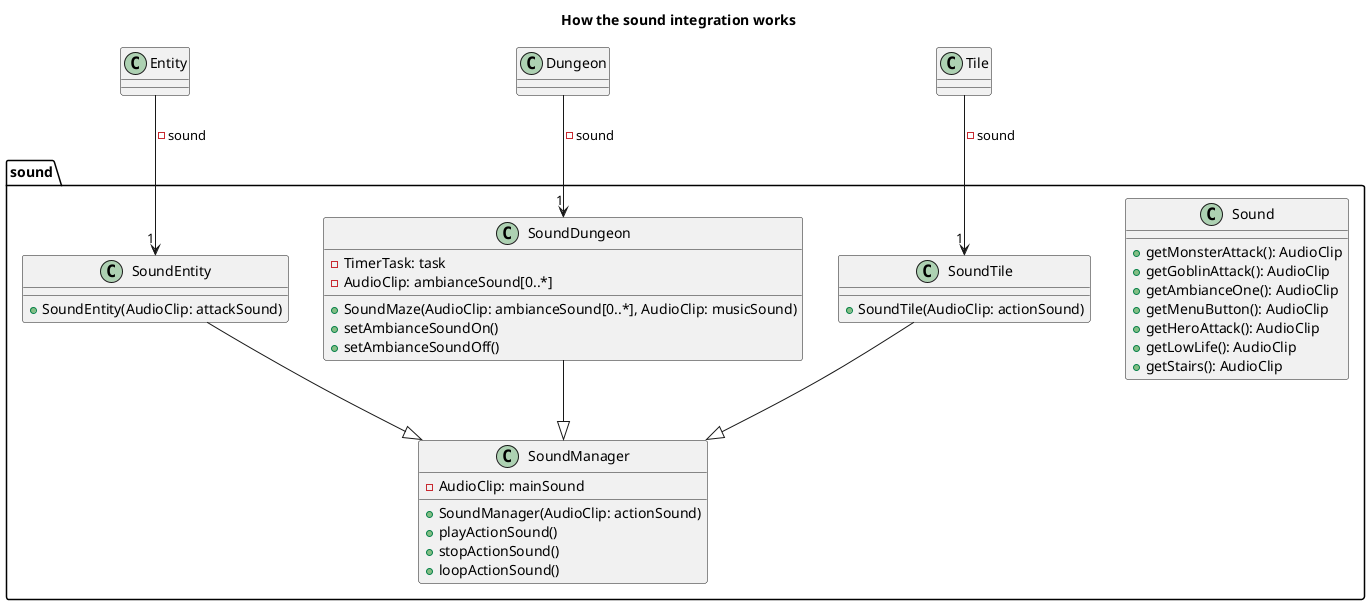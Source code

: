 @startuml

title How the sound integration works

package sound{

    class Sound{
        + getMonsterAttack(): AudioClip
        + getGoblinAttack(): AudioClip
        + getAmbianceOne(): AudioClip
        + getMenuButton(): AudioClip
        + getHeroAttack(): AudioClip
        + getLowLife(): AudioClip
        + getStairs(): AudioClip
    }

    class SoundEntity{
        + SoundEntity(AudioClip: attackSound)
    }


    class SoundTile{
        + SoundTile(AudioClip: actionSound)
    }

    class SoundDungeon{
        - TimerTask: task
        - AudioClip: ambianceSound[0..*]

        + SoundMaze(AudioClip: ambianceSound[0..*], AudioClip: musicSound)
        + setAmbianceSoundOn()
        + setAmbianceSoundOff()
    }

    class SoundManager{
        - AudioClip: mainSound

        + SoundManager(AudioClip: actionSound)
        + playActionSound()
        + stopActionSound()
        + loopActionSound()
    }
}


class Entity{

}

class Dungeon{

}

class Tile{

}

Entity --> "1" SoundEntity: -sound
Tile --> "1" SoundTile: -sound
Dungeon --> "1" SoundDungeon: -sound

SoundEntity --|> SoundManager
SoundDungeon --|> SoundManager
SoundTile --|> SoundManager

@enduml